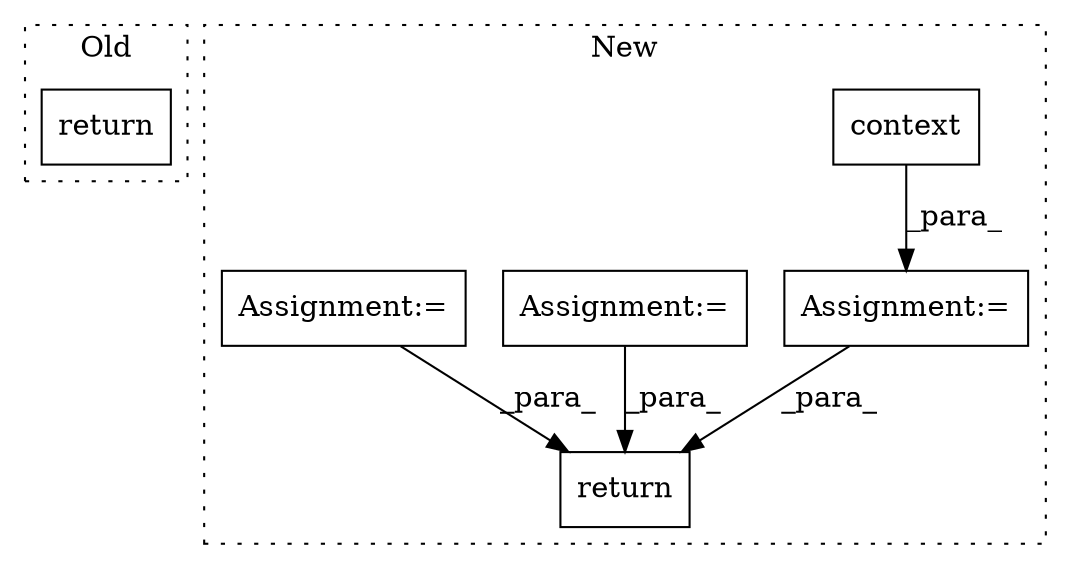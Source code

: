 digraph G {
subgraph cluster0 {
1 [label="return" a="41" s="4639" l="7" shape="box"];
label = "Old";
style="dotted";
}
subgraph cluster1 {
2 [label="context" a="32" s="4984,4998" l="8,1" shape="box"];
3 [label="Assignment:=" a="7" s="4983" l="1" shape="box"];
4 [label="return" a="41" s="5073" l="7" shape="box"];
5 [label="Assignment:=" a="7" s="5011" l="1" shape="box"];
6 [label="Assignment:=" a="7" s="4899" l="13" shape="box"];
label = "New";
style="dotted";
}
2 -> 3 [label="_para_"];
3 -> 4 [label="_para_"];
5 -> 4 [label="_para_"];
6 -> 4 [label="_para_"];
}